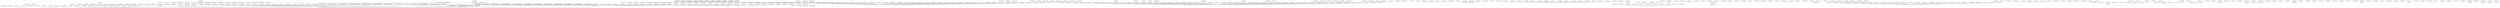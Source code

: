 graph g {
  fontname="sans-serif";

  overlap=false;

  subgraph "cluster_net" {
    subgraph "cluster_net.minecraft" {
      subgraph "cluster_net.minecraft.pathfinding" {
      }
      subgraph "cluster_net.minecraft.client" {
        subgraph "cluster_net.minecraft.client.render" {
          subgraph "cluster_net.minecraft.client.render.entity" {
            "dy"[label="net.minecraft.client.render.entity.RenderPainting"];
          }
          "n"[label="net.minecraft.client.render.RenderGlobal"];
        }
        subgraph "cluster_net.minecraft.client.gui" {
          subgraph "cluster_net.minecraft.client.gui.menu" {
            subgraph "cluster_net.minecraft.client.gui.menu.options" {
              "co"[label="net.minecraft.client.gui.menu.options.Options"];
              "ft"[label="net.minecraft.client.gui.menu.options.TexturePackOptions"];
              "nj"[label="net.minecraft.client.gui.menu.options.VideoOptions"];
            }
            subgraph "cluster_net.minecraft.client.gui.menu.multiplayer" {
              "gg"[label="net.minecraft.client.gui.menu.multiplayer.DownloadingTerrain"];
              "lq"[label="net.minecraft.client.gui.menu.multiplayer.Multiplayer"];
            }
            subgraph "cluster_net.minecraft.client.gui.menu.world" {
              "rq"[label="net.minecraft.client.gui.menu.world.SelectWorld"];
            }
            "da"[label="net.minecraft.client.gui.menu.GuiScreen"];
            "fu"[label="net.minecraft.client.gui.menu.MainMenu"];
          }
        }
        subgraph "cluster_net.minecraft.client.resources" {
          "cz"[label="net.minecraft.client.resources.ThreadResourceDownload"];
        }
        subgraph "cluster_net.minecraft.client.settings" {
        }
        subgraph "cluster_net.minecraft.client.multiplayer" {
          "mm"[label="net.minecraft.client.multiplayer.WorldClient"];
        }
        "net.minecraft.client.Minecraft"[label="net.minecraft.client.Minecraft"];
        "net.minecraft.client.MinecraftApplet"[label="net.minecraft.client.MinecraftApplet"];
      }
      subgraph "cluster_net.minecraft.block" {
        subgraph "cluster_net.minecraft.block.blockentity" {
          "az"[label="net.minecraft.block.blockentity.BlockEntityTrap"];
          "cy"[label="net.minecraft.block.blockentity.BlockEntityMobSpawner"];
          "eg"[label="net.minecraft.block.blockentity.BlockEntityRecordPlayer"];
          "js"[label="net.minecraft.block.blockentity.BlockEntityChest"];
          "sk"[label="net.minecraft.block.blockentity.BlockEntityFurnace"];
          "tn"[label="net.minecraft.block.blockentity.BlockEntityMusic"];
          "uk"[label="net.minecraft.block.blockentity.BlockEntityPiston"];
          "yk"[label="net.minecraft.block.blockentity.BlockEntitySign"];
        }
      }
      subgraph "cluster_net.minecraft.world" {
        subgraph "cluster_net.minecraft.world.chunk" {
          subgraph "cluster_net.minecraft.world.chunk.storage" {
            "to"[label="net.minecraft.world.chunk.storage.AlphaChunkLoader"];
          }
          "ok"[label="net.minecraft.world.chunk.ChunkProviderServer"];
        }
        subgraph "cluster_net.minecraft.world.biome" {
        }
        "fd"[label="net.minecraft.world.World"];
      }
      subgraph "cluster_net.minecraft.util" {
        subgraph "cluster_net.minecraft.util.math" {
        }
      }
      subgraph "cluster_net.minecraft.entity" {
        subgraph "cluster_net.minecraft.entity.passive" {
          "gi"[label="net.minecraft.entity.passive.EntityTameable"];
        }
        subgraph "cluster_net.minecraft.entity.player" {
          "gs"[label="net.minecraft.entity.player.Player"];
        }
        subgraph "cluster_net.minecraft.entity.item" {
          "yl"[label="net.minecraft.entity.item.MinecartFurnace"];
        }
        "ls"[label="net.minecraft.entity.LivingBase"];
      }
      subgraph "cluster_net.minecraft.item" {
      }
      subgraph "cluster_net.minecraft.data" {
      }
      subgraph "cluster_net.minecraft.network" {
      }
      subgraph "cluster_net.minecraft.isom" {
        "net.minecraft.isom.IsomPreviewApplet"[label="net.minecraft.isom.IsomPreviewApplet"];
      }
    }
  }
  subgraph "cluster_com" {
    subgraph "cluster_com.mojang" {
      subgraph "cluster_com.mojang.nbt" {
        "p"[label="com.mojang.nbt.NBTFloat"];
        "hn"[label="com.mojang.nbt.NBTByteArray"];
        "lh"[label="com.mojang.nbt.NBTEnd"];
        "mi"[label="com.mojang.nbt.NBTLong"];
        "nu"[label="com.mojang.nbt.NBTCompound"];
        "pp"[label="com.mojang.nbt.NBTInt"];
        "qp"[label="com.mojang.nbt.NBTByte"];
        "sp"[label="com.mojang.nbt.NBTList"];
        "sz"[label="com.mojang.nbt.NBTDouble"];
        "ul"[label="com.mojang.nbt.NBTShort"];
        "xb"[label="com.mojang.nbt.NBTString"];
      }
    }
  }
  "a"[label="net.minecraft.src.ClsADslyjvx"];
  "c"[label="net.minecraft.src.ClsCCjrvhrv"];
  "e"[label="net.minecraft.src.ClsEFvyhjji"];
  "f"[label="net.minecraft.src.ClsFGrgmhwz"];
  "g"[label="net.minecraft.src.ClsGBfqkrpm"];
  "h"[label="net.minecraft.src.ClsHGwdglck"];
  "j"[label="net.minecraft.src.ClsJCcdeqdf"];
  "k"[label="net.minecraft.src.ClsKCevvwxz"];
  "l"[label="net.minecraft.src.ClsLHqzdaz"];
  "m"[label="net.minecraft.src.ClsMEfixejj"];
  "o"[label="net.minecraft.src.ClsOUzjqjc"];
  "q"[label="net.minecraft.src.ClsQDjwwbgb"];
  "r"[label="net.minecraft.src.ClsREuaptpv"];
  "s"[label="net.minecraft.src.ClsSEiuihbi"];
  "t"[label="net.minecraft.src.ClsTFmvusct"];
  "v"[label="net.minecraft.src.ClsVFtkjxqh"];
  "w"[label="net.minecraft.src.ClsWEvdcccm"];
  "x"[label="net.minecraft.src.ClsXBtefocy"];
  "y"[label="net.minecraft.src.ClsYGgwbajw"];
  "aa"[label="net.minecraft.src.ClsAaDoalsvp"];
  "ab"[label="net.minecraft.src.ClsAbBkjtgop"];
  "ac"[label="net.minecraft.src.ClsAcBrbnprf"];
  "ad"[label="net.minecraft.src.ClsAdFgonhah"];
  "ae"[label="net.minecraft.src.ClsAeEjaetvv"];
  "af"[label="net.minecraft.src.ClsAfGnbquvh"];
  "ag"[label="net.minecraft.src.ClsAgTjhxky"];
  "ah"[label="net.minecraft.src.ClsAhGfefzfa"];
  "ai"[label="net.minecraft.src.ClsAiGswatki"];
  "aj"[label="net.minecraft.src.ClsAjEjcdtfs"];
  "ak"[label="net.minecraft.src.ClsAkCrffksm"];
  "al"[label="net.minecraft.src.ClsAlEexmeiy"];
  "am"[label="net.minecraft.src.ClsAmMgkqyq"];
  "ao"[label="net.minecraft.src.ClsAoGyjrktc"];
  "ap"[label="net.minecraft.src.ClsApDgvspzb"];
  "aq"[label="net.minecraft.src.ClsAqCyrtamg"];
  "ar"[label="net.minecraft.src.ClsArGrrzgsl"];
  "au"[label="net.minecraft.src.ClsAuFedmhwb"];
  "av"[label="net.minecraft.src.ClsAvFtmiybl"];
  "ay"[label="net.minecraft.src.ClsAyGejtumu"];
  "ba"[label="net.minecraft.src.ClsBaFqtefpi"];
  "bb"[label="net.minecraft.src.ClsBbGtxpyqh"];
  "bc"[label="net.minecraft.src.ClsBcCtmnzol"];
  "bd"[label="net.minecraft.src.ClsBdDbkaoxk"];
  "be"[label="net.minecraft.src.ClsBeFzvvjer"];
  "bg"[label="net.minecraft.src.ClsBgFkepjqq"];
  "bi"[label="net.minecraft.src.ClsBiEejvepp"];
  "bk"[label="net.minecraft.src.ClsBkDxdcjlf"];
  "bl"[label="net.minecraft.src.ClsBlNveahr"];
  "bm"[label="net.minecraft.src.ClsBmCqyluty"];
  "bn"[label="net.minecraft.src.ClsBnCyqbhjp"];
  "bo"[label="net.minecraft.src.ClsBoBjjyker"];
  "bp"[label="net.minecraft.src.ClsBpBwcdarh"];
  "bq"[label="net.minecraft.src.ClsBqIpuyia"];
  "br"[label="net.minecraft.src.ClsBrBtnpmvv"];
  "bs"[label="net.minecraft.src.ClsBsGduobwc"];
  "bv"[label="net.minecraft.src.ClsBvDlponhn"];
  "bx"[label="net.minecraft.src.ClsBxGdevceq"];
  "by"[label="net.minecraft.src.ClsByWszdy"];
  "bz"[label="net.minecraft.src.ClsBzGqfrqme"];
  "ca"[label="net.minecraft.src.ClsCaFteydgt"];
  "cb"[label="net.minecraft.src.ClsCbGfxmanj"];
  "cd"[label="net.minecraft.src.ClsCdGavdyjo"];
  "ce"[label="net.minecraft.src.ClsCeRdohkw"];
  "cf"[label="net.minecraft.src.ClsCfBnyvpom"];
  "cg"[label="net.minecraft.src.ClsCgEwugglf"];
  "ch"[label="net.minecraft.src.ClsChGbgkujf"];
  "ci"[label="net.minecraft.src.ClsCiDhsnmym"];
  "ck"[label="net.minecraft.src.ClsCkComlitm"];
  "cm"[label="net.minecraft.src.ClsCmBbfysqu"];
  "cn"[label="net.minecraft.src.ClsCnEugixok"];
  "cp"[label="net.minecraft.src.ClsCpRocewl"];
  "cr"[label="net.minecraft.src.ClsCrFxpeoxq"];
  "cs"[label="net.minecraft.src.ClsCsGmuoemo"];
  "db"[label="net.minecraft.src.ClsDbWumicf"];
  "dc"[label="net.minecraft.src.ClsDcCvmhnxh"];
  "dd"[label="net.minecraft.src.ClsDdGthavov"];
  "de"[label="net.minecraft.src.ClsDeUaiiqr"];
  "dg"[label="net.minecraft.src.ClsDgBmvljrk"];
  "di"[label="net.minecraft.src.ClsDiRmywbu"];
  "dj"[label="net.minecraft.src.ClsDjFzvvjer"];
  "dl"[label="net.minecraft.src.ClsDlDuppwcb"];
  "dm"[label="net.minecraft.src.ClsDmDgqjhfe"];
  "dp"[label="net.minecraft.src.ClsDpFjesrea"];
  "dq"[label="net.minecraft.src.ClsDqCpkahcj"];
  "ds"[label="net.minecraft.src.ClsDsCzxolgx"];
  "du"[label="net.minecraft.src.ClsDuBdaostv"];
  "dv"[label="net.minecraft.src.ClsDvRrpmfc"];
  "dz"[label="net.minecraft.src.ClsDzBlvvfns"];
  "ea"[label="net.minecraft.src.ClsEaFluvvvh"];
  "ed"[label="net.minecraft.src.ClsEdCymflka"];
  "ee"[label="net.minecraft.src.ClsEeDdwesdr"];
  "ef"[label="net.minecraft.src.ClsEfFwfpuuo"];
  "eh"[label="net.minecraft.src.ClsEhPvuopp"];
  "ej"[label="net.minecraft.src.ClsEjGiuibwj"];
  "el"[label="net.minecraft.src.ClsElDajgtca"];
  "em"[label="net.minecraft.src.ClsEmCahflhr"];
  "en"[label="net.minecraft.src.ClsEnEejvepp"];
  "eo"[label="net.minecraft.src.ClsEoBoyxyd"];
  "er"[label="net.minecraft.src.ClsErDhvxukr"];
  "es"[label="net.minecraft.src.ClsEsBzqellf"];
  "eu"[label="net.minecraft.src.ClsEuBrqzbzu"];
  "ev"[label="net.minecraft.src.ClsEvFvkymst"];
  "ew"[label="net.minecraft.src.ClsEwCkhxful"];
  "ex"[label="net.minecraft.src.ClsExGnysuoi"];
  "ez"[label="net.minecraft.src.ClsEzCcoucnl"];
  "fa"[label="net.minecraft.src.ClsFaGemljhb"];
  "fb"[label="net.minecraft.src.ClsFbCwshxpy"];
  "fc"[label="net.minecraft.src.ClsFcBawxunl"];
  "fe"[label="net.minecraft.src.ClsFeCodtbfj"];
  "fg"[label="net.minecraft.src.ClsFgBavmqqq"];
  "fh"[label="net.minecraft.src.ClsFhUdvojk"];
  "fi"[label="net.minecraft.src.ClsFiPcbogx"];
  "fj"[label="net.minecraft.src.ClsFjBchgapv"];
  "fk"[label="net.minecraft.src.ClsFkDyizfnx"];
  "fl"[label="net.minecraft.src.ClsFlDgvspzb"];
  "fm"[label="net.minecraft.src.ClsFmDcnenhd"];
  "fn"[label="net.minecraft.src.ClsFnClftmvm"];
  "fo"[label="net.minecraft.src.ClsFoCjzavwy"];
  "fr"[label="net.minecraft.src.ClsFrBtstalb"];
  "fs"[label="net.minecraft.src.ClsFsFluvvvh"];
  "fx"[label="net.minecraft.src.ClsFxCevvwxz"];
  "fy"[label="net.minecraft.src.ClsFyWpdvmq"];
  "fz"[label="net.minecraft.src.ClsFzDdlwsbw"];
  "ga"[label="net.minecraft.src.ClsGaGvgzsmg"];
  "gb"[label="net.minecraft.src.ClsGbGalgayu"];
  "gc"[label="net.minecraft.src.ClsGcBrkxpue"];
  "gd"[label="net.minecraft.src.ClsGdCevvwxz"];
  "gf"[label="net.minecraft.src.ClsGfBiiesvy"];
  "gh"[label="net.minecraft.src.ClsGhFtcsamn"];
  "gj"[label="net.minecraft.src.ClsGjCuixgay"];
  "gk"[label="net.minecraft.src.ClsGkCsyuwsa"];
  "gl"[label="net.minecraft.src.ClsGlEkuehce"];
  "gn"[label="net.minecraft.src.ClsGnFmpejkh"];
  "go"[label="net.minecraft.src.ClsGoCqooujq"];
  "gq"[label="net.minecraft.src.ClsGqGjmaken"];
  "gv"[label="net.minecraft.src.ClsGvBocuoid"];
  "gx"[label="net.minecraft.src.ClsGxBpytkvc"];
  "gy"[label="net.minecraft.src.ClsGyGyhvfr"];
  "gz"[label="net.minecraft.src.ClsGzBekrdsg"];
  "hb"[label="net.minecraft.src.ClsHbFsuveww"];
  "hd"[label="net.minecraft.src.ClsHdBtpqbhn"];
  "he"[label="net.minecraft.src.ClsHeTwpuak"];
  "hg"[label="net.minecraft.src.ClsHgBrqzbzt"];
  "hh"[label="net.minecraft.src.ClsHhBcgpbyh"];
  "hi"[label="net.minecraft.src.ClsHiEsnwuuy"];
  "hl"[label="net.minecraft.src.ClsHlBgqrnhp"];
  "ho"[label="net.minecraft.src.ClsHoGhfcimt"];
  "hp"[label="net.minecraft.src.ClsHpEfgkysj"];
  "hq"[label="net.minecraft.src.ClsHqFlraylm"];
  "hs"[label="net.minecraft.src.ClsHsBjvjeaq"];
  "hu"[label="net.minecraft.src.ClsHuCfuexiy"];
  "hy"[label="net.minecraft.src.ClsHyCbihtnm"];
  "hz"[label="net.minecraft.src.ClsHzBosfluj"];
  "id"[label="net.minecraft.src.ClsIdCapaltg"];
  "ie"[label="net.minecraft.src.ClsIeDxplvwc"];
  "if"[label="net.minecraft.src.ClsIfKklqch"];
  "ig"[label="net.minecraft.src.ClsIgFbvxmvz"];
  "ih"[label="net.minecraft.src.ClsIhCdcpjxs"];
  "ii"[label="net.minecraft.src.ClsIiGdixpbw"];
  "il"[label="net.minecraft.src.ClsIlFukypin"];
  "im"[label="net.minecraft.src.ClsImEzvrgel"];
  "io"[label="net.minecraft.src.ClsIoGwwvpbr"];
  "ip"[label="net.minecraft.src.ClsIpWcritd"];
  "ir"[label="net.minecraft.src.ClsIrCevvwxz"];
  "is"[label="net.minecraft.src.ClsIsBcrgexa"];
  "it"[label="net.minecraft.src.ClsItGezfndv"];
  "iu"[label="net.minecraft.src.ClsIuCifhzyz"];
  "iv"[label="net.minecraft.src.ClsIvGrsfofd"];
  "iw"[label="net.minecraft.src.ClsIwCdqcesb"];
  "ix"[label="net.minecraft.src.ClsIxCjsegxg"];
  "ja"[label="net.minecraft.src.ClsJaDvvcndn"];
  "jb"[label="net.minecraft.src.ClsJbEtwxtrj"];
  "jd"[label="net.minecraft.src.ClsJdFqhqtp"];
  "jf"[label="net.minecraft.src.ClsJfRmywcb"];
  "jk"[label="net.minecraft.src.ClsJkGxcujhv"];
  "jm"[label="net.minecraft.src.ClsJmGxqsslv"];
  "jo"[label="net.minecraft.src.ClsJoDvpgxcd"];
  "jp"[label="net.minecraft.src.ClsJpPxlugn"];
  "jq"[label="net.minecraft.src.ClsJqCsvucaq"];
  "jr"[label="net.minecraft.src.ClsJrDjkhqgh"];
  "ju"[label="net.minecraft.src.ClsJuDsjikkz"];
  "jv"[label="net.minecraft.src.ClsJvSoctpz"];
  "jw"[label="net.minecraft.src.ClsJwFduzwor"];
  "jz"[label="net.minecraft.src.ClsJzClftmvm"];
  "kb"[label="net.minecraft.src.ClsKbRmhofa"];
  "kc"[label="net.minecraft.src.ClsKcEjaetvv"];
  "ke"[label="net.minecraft.src.ClsKeCuahnhv"];
  "kf"[label="net.minecraft.src.ClsKfPqbwmk"];
  "kg"[label="net.minecraft.src.ClsKgFkupcvz"];
  "kh"[label="net.minecraft.src.ClsKhGwvrthv"];
  "kj"[label="net.minecraft.src.ClsKjFibaec"];
  "kk"[label="net.minecraft.src.ClsKkGrnknsc"];
  "kl"[label="net.minecraft.src.ClsKlWiowaf"];
  "km"[label="net.minecraft.src.ClsKmBniwhxu"];
  "kp"[label="net.minecraft.src.ClsKpCowcyhu"];
  "kq"[label="net.minecraft.src.ClsKqFyeiviu"];
  "kr"[label="net.minecraft.src.ClsKrDjgdrbx"];
  "ks"[label="net.minecraft.src.ClsKsDbdcuml"];
  "kt"[label="net.minecraft.src.ClsKtFzvvjer"];
  "ku"[label="net.minecraft.src.ClsKuCdenofi"];
  "kx"[label="net.minecraft.src.ClsKxUbgvng"];
  "ky"[label="net.minecraft.src.ClsKyDtizvfa"];
  "la"[label="net.minecraft.src.ClsLaGcramb"];
  "lc"[label="net.minecraft.src.ClsLcFluvvvh"];
  "ld"[label="net.minecraft.src.ClsLdEifztbk"];
  "le"[label="net.minecraft.src.ClsLeCmgnant"];
  "li"[label="net.minecraft.src.ClsLiDvwgxmz"];
  "lj"[label="net.minecraft.src.ClsLjDddufqb"];
  "lo"[label="net.minecraft.src.ClsLoDdfwukt"];
  "lp"[label="net.minecraft.src.ClsLpDxplvwc"];
  "lr"[label="net.minecraft.src.ClsLrEtbmqic"];
  "lt"[label="net.minecraft.src.ClsLtFosclmc"];
  "lu"[label="net.minecraft.src.ClsLuCyrtamg"];
  "lv"[label="net.minecraft.src.ClsLvGgqumki"];
  "lx"[label="net.minecraft.src.ClsLxEdgejyj"];
  "ly"[label="net.minecraft.src.ClsLyBdvjhm"];
  "lz"[label="net.minecraft.src.ClsLzDnvitzi"];
  "mb"[label="net.minecraft.src.ClsMbNhxosw"];
  "mc"[label="net.minecraft.src.ClsMcGpyhgr"];
  "md"[label="net.minecraft.src.ClsMdKpweau"];
  "me"[label="net.minecraft.src.ClsMeEuymbbb"];
  "mf"[label="net.minecraft.src.ClsMfGluknuo"];
  "mg"[label="net.minecraft.src.ClsMgCyjeeuy"];
  "mj"[label="net.minecraft.src.ClsMjEcvyszi"];
  "mk"[label="net.minecraft.src.ClsMkEkdijxv"];
  "mn"[label="net.minecraft.src.ClsMnGocvowp"];
  "mo"[label="net.minecraft.src.ClsMoDgqjhfe"];
  "mp"[label="net.minecraft.src.ClsMpGnjuml"];
  "mq"[label="net.minecraft.src.ClsMqEvqboes"];
  "mr"[label="net.minecraft.src.ClsMrCqooujq"];
  "ms"[label="net.minecraft.src.ClsMsEbuhcjo"];
  "mt"[label="net.minecraft.src.ClsMtDephqf"];
  "mu"[label="net.minecraft.src.ClsMuEjaetvv"];
  "mv"[label="net.minecraft.src.ClsMvBkuljkc"];
  "mw"[label="net.minecraft.src.ClsMwFluvvvh"];
  "mx"[label="net.minecraft.src.ClsMxGskahas"];
  "my"[label="net.minecraft.src.ClsMyGtgyiyo"];
  "mz"[label="net.minecraft.src.ClsMzEwqbwrx"];
  "na"[label="net.minecraft.src.ClsNaBidorku"];
  "nb"[label="net.minecraft.src.ClsNbGoppfgx"];
  "nc"[label="net.minecraft.src.ClsNcCimmefx"];
  "nd"[label="net.minecraft.src.ClsNdFofpkwg"];
  "ne"[label="net.minecraft.src.ClsNeBoyxyd"];
  "ni"[label="net.minecraft.src.ClsNiBfbmcrz"];
  "nk"[label="net.minecraft.src.ClsNkDwhdmpk"];
  "nm"[label="net.minecraft.src.ClsNmFnbothy"];
  "nn"[label="net.minecraft.src.ClsNnGwqcpsy"];
  "no"[label="net.minecraft.src.ClsNoGyjzikc"];
  "np"[label="net.minecraft.src.ClsNpEvuirrf"];
  "nq"[label="net.minecraft.src.ClsNqCcoucnl"];
  "nr"[label="net.minecraft.src.ClsNrPxluix"];
  "ns"[label="net.minecraft.src.ClsNsFdjgtus"];
  "nt"[label="net.minecraft.src.ClsNtFdhsbnf"];
  "nx"[label="net.minecraft.src.ClsNxGjzvppn"];
  "ny"[label="net.minecraft.src.ClsNyFrfwebl"];
  "nz"[label="net.minecraft.src.ClsNzCzwrmqw"];
  "oa"[label="net.minecraft.src.ClsOaCdkrjjq"];
  "oc"[label="net.minecraft.src.ClsOcDdlgabv"];
  "oe"[label="net.minecraft.src.ClsOeDkzgthw"];
  "of"[label="net.minecraft.src.ClsOfEpfhrje"];
  "og"[label="net.minecraft.src.ClsOgChemuks"];
  "oh"[label="net.minecraft.src.ClsOhMwpqoe"];
  "oi"[label="net.minecraft.src.ClsOiGrypyjj"];
  "oj"[label="net.minecraft.src.ClsOjGunwrft"];
  "om"[label="net.minecraft.src.ClsOmEjgsrkt"];
  "on"[label="net.minecraft.src.ClsOnFmpejkh"];
  "oo"[label="net.minecraft.src.ClsOoCfzbixo"];
  "op"[label="net.minecraft.src.ClsOpEhiruwl"];
  "oq"[label="net.minecraft.src.ClsOqBjhhrsm"];
  "or"[label="net.minecraft.src.ClsOrEqcgfjq"];
  "os"[label="net.minecraft.src.ClsOsEasvpbk"];
  "ot"[label="net.minecraft.src.ClsOtDsksulk"];
  "ou"[label="net.minecraft.src.ClsOuCyrtamg"];
  "ov"[label="net.minecraft.src.ClsOvUqbnym"];
  "ox"[label="net.minecraft.src.ClsOxCxcsvqr"];
  "oy"[label="net.minecraft.src.ClsOyBslqlj"];
  "oz"[label="net.minecraft.src.ClsOzEpzspcl"];
  "pa"[label="net.minecraft.src.ClsPaFpxftez"];
  "pb"[label="net.minecraft.src.ClsPbFidnrfu"];
  "pc"[label="net.minecraft.src.ClsPcFvhapik"];
  "pe"[label="net.minecraft.src.ClsPeGnjuml"];
  "ph"[label="net.minecraft.src.ClsPhBtdwisr"];
  "pi"[label="net.minecraft.src.ClsPiMybfwb"];
  "pj"[label="net.minecraft.src.ClsPjEtuuzcu"];
  "pk"[label="net.minecraft.src.ClsPkGorwzc"];
  "pl"[label="net.minecraft.src.ClsPlFvevimo"];
  "po"[label="net.minecraft.src.ClsPoFszztub"];
  "pq"[label="net.minecraft.src.ClsPqHswiff"];
  "pr"[label="net.minecraft.src.ClsPrBiiesvy"];
  "pt"[label="net.minecraft.src.ClsPtByjjngx"];
  "pv"[label="net.minecraft.src.ClsPvGaesznr"];
  "pw"[label="net.minecraft.src.ClsPwCevvwxz"];
  "pz"[label="net.minecraft.src.ClsPzDjhhiuv"];
  "qa"[label="net.minecraft.src.ClsQaEmkuxcw"];
  "qc"[label="net.minecraft.src.ClsQcFzvvjer"];
  "qd"[label="net.minecraft.src.ClsQdCqwfxjn"];
  "qe"[label="net.minecraft.src.ClsQeDjktbuk"];
  "qf"[label="net.minecraft.src.ClsQfBmodbnw"];
  "qg"[label="net.minecraft.src.ClsQgLdqepo"];
  "qh"[label="net.minecraft.src.ClsQhErflcen"];
  "qi"[label="net.minecraft.src.ClsQiBhvqvxo"];
  "qk"[label="net.minecraft.src.ClsQkFoytos"];
  "ql"[label="net.minecraft.src.ClsQlGycbelq"];
  "qm"[label="net.minecraft.src.ClsQmCxeimty"];
  "qn"[label="net.minecraft.src.ClsQnCalosjz"];
  "qo"[label="net.minecraft.src.ClsQoFmqxadz"];
  "qr"[label="net.minecraft.src.ClsQrDqrgvkg"];
  "qs"[label="net.minecraft.src.ClsQsFexgedx"];
  "qt"[label="net.minecraft.src.ClsQtDsacojf"];
  "qu"[label="net.minecraft.src.ClsQuDmeegxz"];
  "qv"[label="net.minecraft.src.ClsQvDkldaj"];
  "qw"[label="net.minecraft.src.ClsQwBsjztyy"];
  "qy"[label="net.minecraft.src.ClsQyDkclsfp"];
  "qz"[label="net.minecraft.src.ClsQzDgqjhfe"];
  "rb"[label="net.minecraft.src.ClsRbBfqkrpm"];
  "rc"[label="net.minecraft.src.ClsRcGsbdlsw"];
  "rd"[label="net.minecraft.src.ClsRdDqrgvkg"];
  "rg"[label="net.minecraft.src.ClsRgFfkywlb"];
  "rh"[label="net.minecraft.src.ClsRhFluvvvh"];
  "ri"[label="net.minecraft.src.ClsRiGmekznk"];
  "rk"[label="net.minecraft.src.ClsRkFpbawbg"];
  "rl"[label="net.minecraft.src.ClsRlFpbawcl"];
  "rm"[label="net.minecraft.src.ClsRmFgnxinw"];
  "rn"[label="net.minecraft.src.ClsRnBgykubz"];
  "ro"[label="net.minecraft.src.ClsRoReuysx"];
  "rp"[label="net.minecraft.src.ClsRpDiprcau"];
  "rr"[label="net.minecraft.src.ClsRrEwisyka"];
  "rs"[label="net.minecraft.src.ClsRsCfcnzge"];
  "ru"[label="net.minecraft.src.ClsRuGptmsdq"];
  "rv"[label="net.minecraft.src.ClsRvBrqzbzu"];
  "rw"[label="net.minecraft.src.ClsRwBxidhsz"];
  "rx"[label="net.minecraft.src.ClsRxCriibbl"];
  "ry"[label="net.minecraft.src.ClsRyPwpune"];
  "rz"[label="net.minecraft.src.ClsRzDhvgwqw"];
  "sa"[label="net.minecraft.src.ClsSaEibapck"];
  "sb"[label="net.minecraft.src.ClsSbDjhhiuv"];
  "sc"[label="net.minecraft.src.ClsScDuejfqt"];
  "sd"[label="net.minecraft.src.ClsSdCfhgxzk"];
  "se"[label="net.minecraft.src.ClsSeGsbdltn"];
  "sf"[label="net.minecraft.src.ClsSfCevvwxz"];
  "sg"[label="net.minecraft.src.ClsSgCyrtamg"];
  "sh"[label="net.minecraft.src.ClsShVvnvez"];
  "sl"[label="net.minecraft.src.ClsSlGvbbsds"];
  "sm"[label="net.minecraft.src.ClsSmBgfywfk"];
  "so"[label="net.minecraft.src.ClsSoEqfndry"];
  "sq"[label="net.minecraft.src.ClsSqGorwzc"];
  "sr"[label="net.minecraft.src.ClsSrEceojrn"];
  "ss"[label="net.minecraft.src.ClsSsOinzpe"];
  "su"[label="net.minecraft.src.ClsSuUaiiqr"];
  "sv"[label="net.minecraft.src.ClsSvDjhhiuv"];
  "sx"[label="net.minecraft.src.ClsSxDoxbwyp"];
  "sy"[label="net.minecraft.src.ClsSyDlmivzu"];
  "ta"[label="net.minecraft.src.ClsTaFilwmja"];
  "tb"[label="net.minecraft.src.ClsTbBajcotd"];
  "tc"[label="net.minecraft.src.ClsTcCnqixch"];
  "td"[label="net.minecraft.src.ClsTdDbylzol"];
  "tf"[label="net.minecraft.src.ClsTfFluvvvh"];
  "tj"[label="net.minecraft.src.ClsTjFpunyes"];
  "tk"[label="net.minecraft.src.ClsTkDtgoacv"];
  "tl"[label="net.minecraft.src.ClsTlEyeifow"];
  "tq"[label="net.minecraft.src.ClsTqZbvcew"];
  "tr"[label="net.minecraft.src.ClsTrFogbizc"];
  "ts"[label="net.minecraft.src.ClsTsFnbothy"];
  "tt"[label="net.minecraft.src.ClsTtEsivhau"];
  "tv"[label="net.minecraft.src.ClsTvClftmvm"];
  "tw"[label="net.minecraft.src.ClsTwFfpftbz"];
  "tx"[label="net.minecraft.src.ClsTxCbrxnpz"];
  "ty"[label="net.minecraft.src.ClsTyMjqiju"];
  "ua"[label="net.minecraft.src.ClsUaMjqiju"];
  "uc"[label="net.minecraft.src.ClsUcMjqiju"];
  "ue"[label="net.minecraft.src.ClsUeXvyzgc"];
  "uf"[label="net.minecraft.src.ClsUfFgepjzb"];
  "ug"[label="net.minecraft.src.ClsUgBwckgzm"];
  "uh"[label="net.minecraft.src.ClsUhFppckme"];
  "ui"[label="net.minecraft.src.ClsUiFywjzhe"];
  "uj"[label="net.minecraft.src.ClsUjDzgfwpj"];
  "um"[label="net.minecraft.src.ClsUmGeilaze"];
  "up"[label="net.minecraft.src.ClsUpBpdktti"];
  "uq"[label="net.minecraft.src.ClsUqBbnpng"];
  "us"[label="net.minecraft.src.ClsUsBhpybfe"];
  "ut"[label="net.minecraft.src.ClsUtBqfgopm"];
  "uv"[label="net.minecraft.src.ClsUvNyfamh"];
  "uw"[label="net.minecraft.src.ClsUwTqjlms"];
  "ux"[label="net.minecraft.src.ClsUxXebgmy"];
  "uy"[label="net.minecraft.src.ClsUyFzjbmbq"];
  "uz"[label="net.minecraft.src.ClsUzMlwlph"];
  "va"[label="net.minecraft.src.ClsVaXmqkzl"];
  "vb"[label="net.minecraft.src.ClsVbFdmeijp"];
  "vc"[label="net.minecraft.src.ClsVcDxplvwc"];
  "vd"[label="net.minecraft.src.ClsVdDhfjycx"];
  "ve"[label="net.minecraft.src.ClsVeFeeczyv"];
  "vg"[label="net.minecraft.src.ClsVgDupsqrg"];
  "vh"[label="net.minecraft.src.ClsVhFublpyv"];
  "vj"[label="net.minecraft.src.ClsVjDlbeuvn"];
  "vk"[label="net.minecraft.src.ClsVkCbrxnpz"];
  "vl"[label="net.minecraft.src.ClsVlEpqpnxq"];
  "vm"[label="net.minecraft.src.ClsVmDrdenwe"];
  "vn"[label="net.minecraft.src.ClsVnBigivcd"];
  "vp"[label="net.minecraft.src.ClsVpCwkbxbq"];
  "vq"[label="net.minecraft.src.ClsVqFwwvlkv"];
  "vs"[label="net.minecraft.src.ClsVsMwpqoe"];
  "vt"[label="net.minecraft.src.ClsVtDjndpdo"];
  "vu"[label="net.minecraft.src.ClsVuDgcbjmp"];
  "vv"[label="net.minecraft.src.ClsVvWszdy"];
  "vw"[label="net.minecraft.src.ClsVwClftmvm"];
  "vx"[label="net.minecraft.src.ClsVxDoukhiv"];
  "vz"[label="net.minecraft.src.ClsVzEkmnfxb"];
  "wa"[label="net.minecraft.src.ClsWaFnglyqy"];
  "wb"[label="net.minecraft.src.ClsWbBgxjmzo"];
  "wc"[label="net.minecraft.src.ClsWcFxhsupw"];
  "wd"[label="net.minecraft.src.ClsWdBiwkuqk"];
  "we"[label="net.minecraft.src.ClsWeGnkyleb"];
  "wh"[label="net.minecraft.src.ClsWhEueafnj"];
  "wl"[label="net.minecraft.src.ClsWlBkztimb"];
  "wn"[label="net.minecraft.src.ClsWnDdfwukt"];
  "wo"[label="net.minecraft.src.ClsWoGnbutkj"];
  "wp"[label="net.minecraft.src.ClsWpBmtymra"];
  "wq"[label="net.minecraft.src.ClsWqHxaotv"];
  "wr"[label="net.minecraft.src.ClsWrFynewdp"];
  "ws"[label="net.minecraft.src.ClsWsCevvwxz"];
  "wu"[label="net.minecraft.src.ClsWuEckpkdf"];
  "wv"[label="net.minecraft.src.ClsWvFuvuywy"];
  "ww"[label="net.minecraft.src.ClsWwBaclxmt"];
  "wx"[label="net.minecraft.src.ClsWxCevvwxz"];
  "wy"[label="net.minecraft.src.ClsWyEruvjjw"];
  "wz"[label="net.minecraft.src.ClsWzFxgqfbl"];
  "xd"[label="net.minecraft.src.ClsXdNkredx"];
  "xe"[label="net.minecraft.src.ClsXeBbmntnd"];
  "xf"[label="net.minecraft.src.ClsXfHhycjn"];
  "xg"[label="net.minecraft.src.ClsXgCbrxnpz"];
  "xh"[label="net.minecraft.src.ClsXhGjeffzz"];
  "xj"[label="net.minecraft.src.ClsXjBbanezn"];
  "xk"[label="net.minecraft.src.ClsXkFbehfaa"];
  "xl"[label="net.minecraft.src.ClsXlBbanezn"];
  "xm"[label="net.minecraft.src.ClsXmFvvqrnw"];
  "xn"[label="net.minecraft.src.ClsXnEjaetvv"];
  "xo"[label="net.minecraft.src.ClsXoFzvvjer"];
  "xq"[label="net.minecraft.src.ClsXqDsbeltl"];
  "xr"[label="net.minecraft.src.ClsXrDovbwrf"];
  "xs"[label="net.minecraft.src.ClsXsCevvwxz"];
  "xt"[label="net.minecraft.src.ClsXtFdmlhhm"];
  "xw"[label="net.minecraft.src.ClsXwDrvdzfu"];
  "xx"[label="net.minecraft.src.ClsXxSwqunr"];
  "xy"[label="net.minecraft.src.ClsXyDcbvgd"];
  "xz"[label="net.minecraft.src.ClsXzFcriicv"];
  "ya"[label="net.minecraft.src.ClsYaGrwkjdk"];
  "yc"[label="net.minecraft.src.ClsYcXdfjmn"];
  "yd"[label="net.minecraft.src.ClsYdEvehhoe"];
  "ye"[label="net.minecraft.src.ClsYeCzmgebu"];
  "yf"[label="net.minecraft.src.ClsYfFqhqtp"];
  "yg"[label="net.minecraft.src.ClsYgFtfhsdu"];
  "yh"[label="net.minecraft.src.ClsYhCevvwxz"];
  "yi"[label="net.minecraft.src.ClsYiDserdzh"];
  "yj"[label="net.minecraft.src.ClsYjBfrgpfy"];
  "ym"[label="net.minecraft.src.ClsYmDxplvwc"];
  "yq"[label="net.minecraft.src.ClsYqEggxiiz"];
  "yr"[label="net.minecraft.src.ClsYrGnjuml"];
  "ys"[label="net.minecraft.src.ClsYsDnauxhi"];
  "yu"[label="net.minecraft.src.ClsYuWchlib"];
  "yv"[label="net.minecraft.src.ClsYvFuokrew"];
  "yw"[label="net.minecraft.src.ClsYwMqnfrm"];
  "yx"[label="net.minecraft.src.ClsYxCecwysw"];
  "a" -- "ki";
  "c" -- "yu";
  "e" -- "rw";
  "f" -- "lb";
  "g" -- "kd";
  "h" -- "uu";
  "j" -- "yp";
  "k" -- "pg";
  "l" -- "uu";
  "m" -- "gv";
  "n" -- "pm";
  "o" -- "ko";
  "p" -- "ij";
  "q" -- "net.minecraft.client.Minecraft";
  "r" -- "java.awt.Canvas";
  "s" -- "ki";
  "t" -- "kd";
  "v" -- "gv";
  "w" -- "dr";
  "x" -- "da";
  "y" -- "java.util.ArrayList";
  "aa" -- "dw";
  "ab" -- "ke";
  "ac" -- "uu";
  "ad" -- "java.lang.IllegalArgumentException";
  "ae" -- "xw";
  "af" -- "ig";
  "ag" -- "je";
  "ah" -- "uu";
  "ai" -- "ki";
  "aj" -- "ct";
  "ak" -- "jp";
  "al" -- "ct";
  "am" -- "df";
  "ao" -- "ad";
  "ap" -- "pg";
  "aq" -- "ln";
  "ar" -- "ii";
  "au" -- "dq";
  "av" -- "aw";
  "ay" -- "xa";
  "az" -- "ow";
  "az" -- "lw";
  "ba" -- "yp";
  "bb" -- "bw";
  "bc" -- "gm";
  "bd" -- "java.awt.Canvas";
  "bd" -- "java.awt.event.KeyListener";
  "bd" -- "java.awt.event.MouseListener";
  "bd" -- "java.awt.event.MouseMotionListener";
  "bd" -- "java.lang.Runnable";
  "be" -- "pg";
  "bg" -- "ii";
  "bi" -- "ck";
  "bk" -- "nr";
  "bl" -- "gm";
  "bm" -- "dw";
  "bn" -- "wk";
  "bo" -- "wk";
  "bp" -- "wq";
  "bp" -- "ff";
  "bq" -- "wk";
  "br" -- "java.lang.Comparable";
  "bs" -- "uu";
  "bv" -- "uu";
  "bx" -- "bg";
  "by" -- "sn";
  "bz" -- "yw";
  "ca" -- "ki";
  "cb" -- "java.awt.Panel";
  "cd" -- "dw";
  "ce" -- "da";
  "cf" -- "sn";
  "cg" -- "aw";
  "ch" -- "da";
  "ci" -- "iv";
  "ck" -- "gm";
  "cm" -- "java.io.FileFilter";
  "cn" -- "gz";
  "co" -- "da";
  "cp" -- "gm";
  "cr" -- "xw";
  "cs" -- "gm";
  "cy" -- "ow";
  "cz" -- "java.lang.Thread";
  "da" -- "ub";
  "db" -- "vm";
  "dc" -- "gs";
  "dd" -- "rw";
  "de" -- "lg";
  "dg" -- "bw";
  "di" -- "ki";
  "dj" -- "pg";
  "dl" -- "bg";
  "dm" -- "gm";
  "dp" -- "uu";
  "dq" -- "gm";
  "ds" -- "gv";
  "du" -- "ub";
  "dv" -- "da";
  "dy" -- "bw";
  "dz" -- "java.lang.Comparable";
  "ea" -- "nn";
  "ed" -- "lb";
  "ee" -- "uu";
  "ef" -- "ki";
  "eg" -- "ow";
  "eh" -- "nn";
  "ej" -- "fh";
  "el" -- "ml";
  "em" -- "xw";
  "en" -- "ck";
  "eo" -- "uu";
  "er" -- "pg";
  "es" -- "gv";
  "eu" -- "ki";
  "ev" -- "ig";
  "ew" -- "xp";
  "ex" -- "da";
  "ez" -- "ko";
  "fa" -- "ki";
  "fb" -- "eo";
  "fc" -- "uu";
  "fd" -- "xp";
  "fe" -- "bw";
  "fg" -- "xw";
  "fh" -- "ko";
  "fi" -- "uu";
  "fj" -- "da";
  "fk" -- "jp";
  "fl" -- "pg";
  "fm" -- "wt";
  "fn" -- "ki";
  "fo" -- "rw";
  "fr" -- "gz";
  "fs" -- "kd";
  "ft" -- "da";
  "fu" -- "da";
  "fx" -- "pg";
  "fy" -- "java.awt.Canvas";
  "fz" -- "sn";
  "ga" -- "iv";
  "gb" -- "gz";
  "gc" -- "da";
  "gd" -- "pg";
  "gf" -- "java.util.Comparator";
  "gg" -- "da";
  "gh" -- "gc";
  "gi" -- "bg";
  "gj" -- "ki";
  "gk" -- "uu";
  "gl" -- "xw";
  "gn" -- "bw";
  "go" -- "ck";
  "gq" -- "id";
  "gs" -- "ls";
  "gv" -- "bw";
  "gx" -- "ki";
  "gy" -- "xw";
  "gz" -- "ii";
  "gz" -- "ff";
  "hb" -- "uu";
  "hd" -- "xv";
  "he" -- "wb";
  "hg" -- "ki";
  "hh" -- "nn";
  "hi" -- "tq";
  "hl" -- "sn";
  "hn" -- "ij";
  "ho" -- "ki";
  "hp" -- "id";
  "hq" -- "ki";
  "hs" -- "aw";
  "hu" -- "gm";
  "hy" -- "je";
  "hz" -- "java.io.ByteArrayOutputStream";
  "id" -- "da";
  "ie" -- "gm";
  "if" -- "aw";
  "ig" -- "ki";
  "ih" -- "pg";
  "ii" -- "ls";
  "il" -- "ko";
  "im" -- "xw";
  "io" -- "paulscode.sound.codecs.CodecJOrbis";
  "ip" -- "gv";
  "ir" -- "pg";
  "is" -- "dt";
  "it" -- "dw";
  "iu" -- "hm";
  "iv" -- "lg";
  "iw" -- "ki";
  "ix" -- "lw";
  "ja" -- "gu";
  "jb" -- "wb";
  "jd" -- "cl";
  "jf" -- "ki";
  "jk" -- "da";
  "jm" -- "ki";
  "jo" -- "java.util.Comparator";
  "jp" -- "uu";
  "jq" -- "uu";
  "jr" -- "uu";
  "js" -- "ow";
  "js" -- "lw";
  "ju" -- "sn";
  "jv" -- "ki";
  "jw" -- "uu";
  "jz" -- "ki";
  "kb" -- "ki";
  "kc" -- "xw";
  "ke" -- "ub";
  "kf" -- "ba";
  "kg" -- "java.lang.Thread";
  "kh" -- "gt";
  "kj" -- "java.awt.event.WindowAdapter";
  "kk" -- "ba";
  "kl" -- "bw";
  "km" -- "gm";
  "kp" -- "java.lang.Thread";
  "kq" -- "net.minecraft.client.Minecraft";
  "kr" -- "qe";
  "ks" -- "uu";
  "kt" -- "pg";
  "ku" -- "aw";
  "kx" -- "cl";
  "ky" -- "java.util.Comparator";
  "la" -- "gm";
  "lc" -- "ej";
  "ld" -- "bf";
  "le" -- "uu";
  "lh" -- "ij";
  "li" -- "lm";
  "lj" -- "et";
  "lo" -- "ko";
  "lp" -- "gm";
  "lq" -- "da";
  "lr" -- "uo";
  "ls" -- "sn";
  "lt" -- "wg";
  "lu" -- "ln";
  "lv" -- "gm";
  "lx" -- "sn";
  "ly" -- "uu";
  "lz" -- "ki";
  "mb" -- "bw";
  "mc" -- "bw";
  "md" -- "java.util.Comparator";
  "me" -- "gv";
  "mf" -- "ki";
  "mg" -- "lg";
  "mi" -- "ij";
  "mj" -- "gv";
  "mk" -- "yb";
  "mm" -- "fd";
  "mn" -- "ki";
  "mo" -- "gm";
  "mp" -- "ki";
  "mq" -- "lw";
  "mr" -- "ck";
  "ms" -- "pg";
  "mt" -- "uu";
  "mu" -- "xw";
  "mv" -- "ki";
  "mw" -- "nn";
  "mx" -- "fm";
  "my" -- "pu";
  "mz" -- "ad";
  "na" -- "pu";
  "nb" -- "ti";
  "nc" -- "pu";
  "nd" -- "ki";
  "ne" -- "gk";
  "ni" -- "wb";
  "nj" -- "da";
  "nk" -- "jp";
  "nm" -- "ki";
  "nn" -- "ko";
  "no" -- "ko";
  "np" -- "java.io.InputStream";
  "nq" -- "ko";
  "nr" -- "uu";
  "ns" -- "ki";
  "nt" -- "gz";
  "nu" -- "ij";
  "nx" -- "rp";
  "ny" -- "vr";
  "nz" -- "ki";
  "oa" -- "uu";
  "oc" -- "lb";
  "oe" -- "qe";
  "of" -- "ki";
  "og" -- "lw";
  "oh" -- "aw";
  "oi" -- "uu";
  "oj" -- "ki";
  "ok" -- "cl";
  "om" -- "rp";
  "on" -- "bw";
  "oo" -- "id";
  "op" -- "xw";
  "oq" -- "uu";
  "or" -- "uu";
  "os" -- "ob";
  "ot" -- "uu";
  "ou" -- "ln";
  "ov" -- "id";
  "ox" -- "ki";
  "oy" -- "java.util.HashMap";
  "oz" -- "da";
  "pa" -- "i";
  "pb" -- "xw";
  "pc" -- "uu";
  "pe" -- "ki";
  "ph" -- "pc";
  "pi" -- "bw";
  "pj" -- "ob";
  "pk" -- "fv";
  "pl" -- "bw";
  "po" -- "je";
  "pp" -- "ij";
  "pq" -- "gv";
  "pr" -- "java.util.Comparator";
  "pt" -- "rw";
  "pv" -- "gp";
  "pw" -- "pg";
  "pz" -- "uh";
  "qa" -- "gu";
  "qa" -- "java.lang.Comparable";
  "qc" -- "pg";
  "qd" -- "gm";
  "qe" -- "gu";
  "qf" -- "ba";
  "qg" -- "ba";
  "qh" -- "da";
  "qi" -- "ba";
  "qk" -- "yw";
  "ql" -- "ki";
  "qm" -- "xw";
  "qn" -- "cl";
  "qo" -- "lw";
  "qp" -- "ij";
  "qr" -- "ck";
  "qs" -- "ki";
  "qt" -- "da";
  "qu" -- "xw";
  "qv" -- "sn";
  "qw" -- "sn";
  "qy" -- "java.lang.Comparable";
  "qz" -- "gm";
  "rb" -- "kd";
  "rc" -- "ki";
  "rd" -- "uu";
  "rg" -- "ki";
  "rh" -- "xa";
  "ri" -- "uu";
  "rk" -- "gm";
  "rl" -- "gm";
  "rm" -- "ki";
  "rn" -- "uu";
  "ro" -- "ub";
  "rp" -- "uu";
  "rq" -- "da";
  "rr" -- "nf";
  "rs" -- "java.io.FilenameFilter";
  "ru" -- "wb";
  "rv" -- "ki";
  "rw" -- "uu";
  "rx" -- "gm";
  "ry" -- "kd";
  "rz" -- "uu";
  "sa" -- "gm";
  "sb" -- "uh";
  "sc" -- "ko";
  "sd" -- "aw";
  "se" -- "ki";
  "sf" -- "pg";
  "sg" -- "ln";
  "sh" -- "dw";
  "sk" -- "ow";
  "sk" -- "lw";
  "sl" -- "sn";
  "sm" -- "uu";
  "so" -- "ki";
  "sp" -- "ij";
  "sq" -- "fv";
  "sr" -- "yn";
  "ss" -- "uu";
  "su" -- "lg";
  "sv" -- "uh";
  "sx" -- "lb";
  "sy" -- "xd";
  "sz" -- "ij";
  "ta" -- "dq";
  "tb" -- "bw";
  "tc" -- "rw";
  "td" -- "ko";
  "tf" -- "kd";
  "tj" -- "java.lang.Thread";
  "tk" -- "dc";
  "tl" -- "wb";
  "tn" -- "ow";
  "to" -- "bf";
  "tq" -- "nl";
  "tr" -- "gm";
  "ts" -- "ki";
  "tt" -- "dt";
  "tv" -- "ki";
  "tw" -- "vr";
  "tx" -- "java.lang.Thread";
  "ty" -- "lb";
  "ua" -- "lb";
  "uc" -- "lb";
  "ue" -- "id";
  "uf" -- "df";
  "ug" -- "df";
  "uh" -- "ki";
  "ui" -- "ki";
  "uj" -- "rw";
  "uk" -- "ow";
  "ul" -- "ij";
  "um" -- "uu";
  "up" -- "da";
  "uq" -- "ub";
  "us" -- "java.lang.RuntimeException";
  "ut" -- "rw";
  "uv" -- "cl";
  "uw" -- "ls";
  "uw" -- "ff";
  "ux" -- "ki";
  "uy" -- "ck";
  "uz" -- "gz";
  "va" -- "gv";
  "vb" -- "java.lang.Comparable";
  "vc" -- "gm";
  "vd" -- "gm";
  "ve" -- "uu";
  "vg" -- "uu";
  "vh" -- "ig";
  "vj" -- "java.lang.Thread";
  "vk" -- "java.lang.Thread";
  "vl" -- "uu";
  "vm" -- "uu";
  "vn" -- "gu";
  "vp" -- "i";
  "vq" -- "gp";
  "vs" -- "aw";
  "vt" -- "ki";
  "vu" -- "ub";
  "vv" -- "sn";
  "vw" -- "ki";
  "vx" -- "da";
  "vz" -- "ke";
  "wa" -- "gm";
  "wb" -- "uu";
  "wc" -- "dq";
  "wd" -- "xa";
  "we" -- "gv";
  "wh" -- "bg";
  "wl" -- "lw";
  "wn" -- "ko";
  "wo" -- "uu";
  "wp" -- "uu";
  "wq" -- "ls";
  "wr" -- "cp";
  "ws" -- "pg";
  "wu" -- "ki";
  "wv" -- "java.awt.Canvas";
  "ww" -- "bg";
  "wx" -- "pg";
  "wy" -- "wt";
  "wz" -- "java.lang.Thread";
  "xb" -- "ij";
  "xd" -- "xw";
  "xe" -- "java.lang.Exception";
  "xf" -- "uu";
  "xg" -- "java.lang.Thread";
  "xh" -- "java.lang.Thread";
  "xj" -- "java.lang.Thread";
  "xk" -- "ob";
  "xl" -- "java.lang.Thread";
  "xm" -- "da";
  "xn" -- "xw";
  "xo" -- "pg";
  "xq" -- "rw";
  "xr" -- "uu";
  "xs" -- "pg";
  "xt" -- "ar";
  "xw" -- "sn";
  "xx" -- "java.lang.Error";
  "xy" -- "gv";
  "xz" -- "gs";
  "ya" -- "uz";
  "yc" -- "da";
  "yd" -- "vr";
  "ye" -- "gm";
  "yf" -- "cl";
  "yg" -- "gv";
  "yh" -- "pg";
  "yi" -- "uu";
  "yj" -- "kd";
  "yk" -- "ow";
  "yl" -- "sn";
  "yl" -- "lw";
  "ym" -- "gm";
  "yq" -- "uu";
  "yr" -- "ki";
  "ys" -- "uu";
  "yu" -- "sn";
  "yv" -- "gp";
  "yw" -- "gm";
  "yx" -- "gv";
  "net.minecraft.client.Minecraft" -- "java.lang.Runnable";
  "net.minecraft.client.MinecraftApplet" -- "java.applet.Applet";
  "net.minecraft.isom.IsomPreviewApplet" -- "java.applet.Applet";
}
